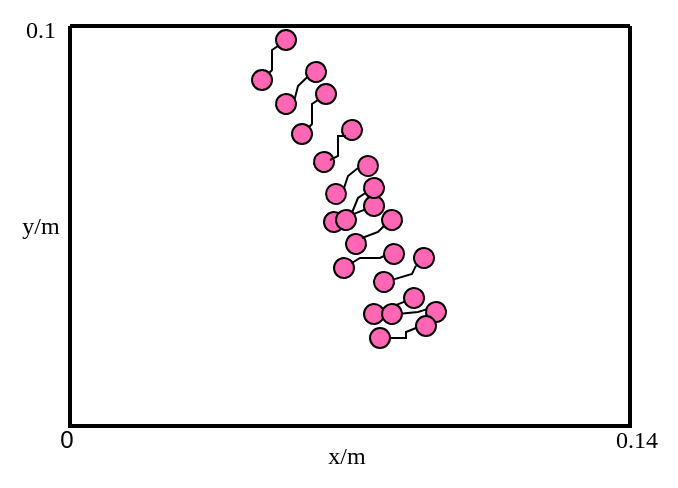 <mxfile version="21.1.7" type="github">
  <diagram id="y8hk2NV0odpmIzNBS5Js" name="第 1 页">
    <mxGraphModel dx="780" dy="414" grid="1" gridSize="10" guides="1" tooltips="1" connect="1" arrows="1" fold="1" page="1" pageScale="1" pageWidth="827" pageHeight="1169" math="0" shadow="0">
      <root>
        <mxCell id="0" />
        <mxCell id="1" parent="0" />
        <mxCell id="tH6fP_ZQo3fSNL9pGHCD-81" value="" style="swimlane;startSize=0;strokeWidth=2;" parent="1" vertex="1">
          <mxGeometry x="127" y="533" width="280" height="200" as="geometry">
            <mxRectangle x="120" y="280" width="50" height="40" as="alternateBounds" />
          </mxGeometry>
        </mxCell>
        <mxCell id="tH6fP_ZQo3fSNL9pGHCD-82" value="" style="group;rotation=40;" parent="tH6fP_ZQo3fSNL9pGHCD-81" vertex="1" connectable="0">
          <mxGeometry x="142" y="103" width="20" height="30" as="geometry" />
        </mxCell>
        <mxCell id="tH6fP_ZQo3fSNL9pGHCD-83" value="" style="ellipse;whiteSpace=wrap;html=1;aspect=fixed;fillColor=#FF66B3;rotation=40;" parent="tH6fP_ZQo3fSNL9pGHCD-82" vertex="1">
          <mxGeometry x="15" y="6" width="10" height="10" as="geometry" />
        </mxCell>
        <mxCell id="tH6fP_ZQo3fSNL9pGHCD-84" value="" style="ellipse;whiteSpace=wrap;html=1;aspect=fixed;fillColor=#FF66B3;rotation=40;" parent="tH6fP_ZQo3fSNL9pGHCD-82" vertex="1">
          <mxGeometry x="-10" y="13" width="10" height="10" as="geometry" />
        </mxCell>
        <mxCell id="tH6fP_ZQo3fSNL9pGHCD-86" value="" style="group;rotation=40;" parent="tH6fP_ZQo3fSNL9pGHCD-82" vertex="1" connectable="0">
          <mxGeometry x="-10" y="-24" width="20" height="30" as="geometry" />
        </mxCell>
        <mxCell id="tH6fP_ZQo3fSNL9pGHCD-87" value="" style="ellipse;whiteSpace=wrap;html=1;aspect=fixed;fillColor=#FF66B3;rotation=40;" parent="tH6fP_ZQo3fSNL9pGHCD-86" vertex="1">
          <mxGeometry x="15" y="6" width="10" height="10" as="geometry" />
        </mxCell>
        <mxCell id="tH6fP_ZQo3fSNL9pGHCD-88" value="" style="ellipse;whiteSpace=wrap;html=1;aspect=fixed;fillColor=#FF66B3;rotation=40;" parent="tH6fP_ZQo3fSNL9pGHCD-86" vertex="1">
          <mxGeometry x="-5" y="14" width="10" height="10" as="geometry" />
        </mxCell>
        <mxCell id="tH6fP_ZQo3fSNL9pGHCD-89" value="" style="endArrow=none;html=1;rounded=0;startArrow=none;" parent="tH6fP_ZQo3fSNL9pGHCD-86" source="tH6fP_ZQo3fSNL9pGHCD-88" target="tH6fP_ZQo3fSNL9pGHCD-87" edge="1">
          <mxGeometry width="50" height="50" relative="1" as="geometry">
            <mxPoint x="-33" y="51" as="sourcePoint" />
            <mxPoint x="37" y="44" as="targetPoint" />
          </mxGeometry>
        </mxCell>
        <mxCell id="tH6fP_ZQo3fSNL9pGHCD-90" value="" style="group;rotation=20;" parent="tH6fP_ZQo3fSNL9pGHCD-81" vertex="1" connectable="0">
          <mxGeometry x="131" y="62" width="20" height="30" as="geometry" />
        </mxCell>
        <mxCell id="tH6fP_ZQo3fSNL9pGHCD-91" value="" style="ellipse;whiteSpace=wrap;html=1;aspect=fixed;fillColor=#FF66B3;rotation=20;" parent="tH6fP_ZQo3fSNL9pGHCD-90" vertex="1">
          <mxGeometry x="13" y="3" width="10" height="10" as="geometry" />
        </mxCell>
        <mxCell id="tH6fP_ZQo3fSNL9pGHCD-92" value="" style="ellipse;whiteSpace=wrap;html=1;aspect=fixed;fillColor=#FF66B3;rotation=20;" parent="tH6fP_ZQo3fSNL9pGHCD-90" vertex="1">
          <mxGeometry x="-3" y="17" width="10" height="10" as="geometry" />
        </mxCell>
        <mxCell id="tH6fP_ZQo3fSNL9pGHCD-94" value="" style="group;rotation=15;" parent="tH6fP_ZQo3fSNL9pGHCD-90" vertex="1" connectable="0">
          <mxGeometry x="-7" y="-17" width="20" height="30" as="geometry" />
        </mxCell>
        <mxCell id="tH6fP_ZQo3fSNL9pGHCD-95" value="" style="ellipse;whiteSpace=wrap;html=1;aspect=fixed;fillColor=#FF66B3;rotation=15;" parent="tH6fP_ZQo3fSNL9pGHCD-94" vertex="1">
          <mxGeometry x="12" y="2" width="10" height="10" as="geometry" />
        </mxCell>
        <mxCell id="tH6fP_ZQo3fSNL9pGHCD-96" value="" style="ellipse;whiteSpace=wrap;html=1;aspect=fixed;fillColor=#FF66B3;rotation=15;" parent="tH6fP_ZQo3fSNL9pGHCD-94" vertex="1">
          <mxGeometry x="-2" y="18" width="10" height="10" as="geometry" />
        </mxCell>
        <mxCell id="tH6fP_ZQo3fSNL9pGHCD-98" value="" style="group;rotation=90;" parent="tH6fP_ZQo3fSNL9pGHCD-81" vertex="1" connectable="0">
          <mxGeometry x="112" y="29" width="20" height="30" as="geometry" />
        </mxCell>
        <mxCell id="tH6fP_ZQo3fSNL9pGHCD-99" value="" style="ellipse;whiteSpace=wrap;html=1;aspect=fixed;fillColor=#FF66B3;rotation=0;" parent="tH6fP_ZQo3fSNL9pGHCD-98" vertex="1">
          <mxGeometry x="11" width="10" height="10" as="geometry" />
        </mxCell>
        <mxCell id="tH6fP_ZQo3fSNL9pGHCD-100" value="" style="ellipse;whiteSpace=wrap;html=1;aspect=fixed;fillColor=#FF66B3;rotation=0;" parent="tH6fP_ZQo3fSNL9pGHCD-98" vertex="1">
          <mxGeometry x="-1" y="20" width="10" height="10" as="geometry" />
        </mxCell>
        <mxCell id="tH6fP_ZQo3fSNL9pGHCD-102" value="" style="group;rotation=105;" parent="tH6fP_ZQo3fSNL9pGHCD-81" vertex="1" connectable="0">
          <mxGeometry x="49" y="1" width="20" height="30" as="geometry" />
        </mxCell>
        <mxCell id="tH6fP_ZQo3fSNL9pGHCD-103" value="" style="ellipse;whiteSpace=wrap;html=1;aspect=fixed;fillColor=#FF66B3;rotation=15;" parent="tH6fP_ZQo3fSNL9pGHCD-102" vertex="1">
          <mxGeometry x="69" y="17" width="10" height="10" as="geometry" />
        </mxCell>
        <mxCell id="tH6fP_ZQo3fSNL9pGHCD-104" value="" style="ellipse;whiteSpace=wrap;html=1;aspect=fixed;fillColor=#FF66B3;rotation=15;" parent="tH6fP_ZQo3fSNL9pGHCD-102" vertex="1">
          <mxGeometry x="54" y="33" width="10" height="10" as="geometry" />
        </mxCell>
        <mxCell id="ptVCerYITjDNBRavVxPa-3" value="" style="endArrow=none;html=1;rounded=0;startArrow=none;exitX=1;exitY=0;exitDx=0;exitDy=0;entryX=0;entryY=1;entryDx=0;entryDy=0;" parent="tH6fP_ZQo3fSNL9pGHCD-102" source="tH6fP_ZQo3fSNL9pGHCD-104" target="tH6fP_ZQo3fSNL9pGHCD-103" edge="1">
          <mxGeometry width="50" height="50" relative="1" as="geometry">
            <mxPoint x="62" y="37" as="sourcePoint" />
            <mxPoint x="69" y="25" as="targetPoint" />
            <Array as="points">
              <mxPoint x="65" y="29" />
            </Array>
          </mxGeometry>
        </mxCell>
        <mxCell id="tH6fP_ZQo3fSNL9pGHCD-106" value="" style="group;rotation=15;" parent="1" vertex="1" connectable="0">
          <mxGeometry x="262" y="607" width="20" height="30" as="geometry" />
        </mxCell>
        <mxCell id="tH6fP_ZQo3fSNL9pGHCD-107" value="" style="ellipse;whiteSpace=wrap;html=1;aspect=fixed;fillColor=#FF66B3;rotation=15;" parent="tH6fP_ZQo3fSNL9pGHCD-106" vertex="1">
          <mxGeometry x="12" y="2" width="10" height="10" as="geometry" />
        </mxCell>
        <mxCell id="tH6fP_ZQo3fSNL9pGHCD-108" value="" style="ellipse;whiteSpace=wrap;html=1;aspect=fixed;fillColor=#FF66B3;rotation=15;" parent="tH6fP_ZQo3fSNL9pGHCD-106" vertex="1">
          <mxGeometry x="-2" y="18" width="10" height="10" as="geometry" />
        </mxCell>
        <mxCell id="ptVCerYITjDNBRavVxPa-15" value="" style="endArrow=none;html=1;rounded=0;startArrow=none;entryX=0;entryY=1;entryDx=0;entryDy=0;exitX=0.697;exitY=0.046;exitDx=0;exitDy=0;exitPerimeter=0;" parent="tH6fP_ZQo3fSNL9pGHCD-106" source="tH6fP_ZQo3fSNL9pGHCD-108" target="tH6fP_ZQo3fSNL9pGHCD-107" edge="1">
          <mxGeometry width="50" height="50" relative="1" as="geometry">
            <mxPoint x="6" y="20" as="sourcePoint" />
            <mxPoint x="13" y="13" as="targetPoint" />
            <Array as="points">
              <mxPoint x="9" y="12" />
            </Array>
          </mxGeometry>
        </mxCell>
        <mxCell id="tH6fP_ZQo3fSNL9pGHCD-110" value="" style="group;rotation=30;" parent="1" vertex="1" connectable="0">
          <mxGeometry x="269" y="621" width="20" height="30" as="geometry" />
        </mxCell>
        <mxCell id="tH6fP_ZQo3fSNL9pGHCD-111" value="" style="ellipse;whiteSpace=wrap;html=1;aspect=fixed;fillColor=#FF66B3;rotation=30;" parent="tH6fP_ZQo3fSNL9pGHCD-110" vertex="1">
          <mxGeometry x="14" y="4" width="10" height="10" as="geometry" />
        </mxCell>
        <mxCell id="tH6fP_ZQo3fSNL9pGHCD-112" value="" style="ellipse;whiteSpace=wrap;html=1;aspect=fixed;fillColor=#FF66B3;rotation=30;" parent="tH6fP_ZQo3fSNL9pGHCD-110" vertex="1">
          <mxGeometry x="-4" y="16" width="10" height="10" as="geometry" />
        </mxCell>
        <mxCell id="tH6fP_ZQo3fSNL9pGHCD-114" value="" style="group;rotation=40;" parent="1" vertex="1" connectable="0">
          <mxGeometry x="220" y="658" width="20" height="56" as="geometry" />
        </mxCell>
        <mxCell id="tH6fP_ZQo3fSNL9pGHCD-115" value="" style="ellipse;whiteSpace=wrap;html=1;aspect=fixed;fillColor=#FF66B3;rotation=40;" parent="tH6fP_ZQo3fSNL9pGHCD-114" vertex="1">
          <mxGeometry x="74" y="6" width="10" height="10" as="geometry" />
        </mxCell>
        <mxCell id="tH6fP_ZQo3fSNL9pGHCD-116" value="" style="ellipse;whiteSpace=wrap;html=1;aspect=fixed;fillColor=#FF66B3;rotation=40;" parent="tH6fP_ZQo3fSNL9pGHCD-114" vertex="1">
          <mxGeometry x="54" y="14" width="10" height="10" as="geometry" />
        </mxCell>
        <mxCell id="tH6fP_ZQo3fSNL9pGHCD-117" value="" style="endArrow=none;html=1;rounded=0;startArrow=none;" parent="tH6fP_ZQo3fSNL9pGHCD-114" source="tH6fP_ZQo3fSNL9pGHCD-116" target="tH6fP_ZQo3fSNL9pGHCD-115" edge="1">
          <mxGeometry width="50" height="50" relative="1" as="geometry">
            <mxPoint x="26" y="51" as="sourcePoint" />
            <mxPoint x="96" y="44" as="targetPoint" />
          </mxGeometry>
        </mxCell>
        <mxCell id="tH6fP_ZQo3fSNL9pGHCD-118" value="" style="group;rotation=60;" parent="tH6fP_ZQo3fSNL9pGHCD-114" vertex="1" connectable="0">
          <mxGeometry x="42" y="3" width="20" height="40" as="geometry" />
        </mxCell>
        <mxCell id="tH6fP_ZQo3fSNL9pGHCD-119" value="" style="ellipse;whiteSpace=wrap;html=1;aspect=fixed;fillColor=#FF66B3;rotation=60;" parent="tH6fP_ZQo3fSNL9pGHCD-118" vertex="1">
          <mxGeometry x="43" y="10" width="10" height="10" as="geometry" />
        </mxCell>
        <mxCell id="tH6fP_ZQo3fSNL9pGHCD-120" value="" style="ellipse;whiteSpace=wrap;html=1;aspect=fixed;fillColor=#FF66B3;rotation=60;" parent="tH6fP_ZQo3fSNL9pGHCD-118" vertex="1">
          <mxGeometry x="21" y="11" width="10" height="10" as="geometry" />
        </mxCell>
        <mxCell id="tH6fP_ZQo3fSNL9pGHCD-122" value="" style="group;rotation=135;" parent="tH6fP_ZQo3fSNL9pGHCD-118" vertex="1" connectable="0">
          <mxGeometry x="-11" y="10" width="20" height="30" as="geometry" />
        </mxCell>
        <mxCell id="tH6fP_ZQo3fSNL9pGHCD-123" value="" style="ellipse;whiteSpace=wrap;html=1;aspect=fixed;fillColor=#FF66B3;rotation=45;" parent="tH6fP_ZQo3fSNL9pGHCD-122" vertex="1">
          <mxGeometry x="49" y="7" width="10" height="10" as="geometry" />
        </mxCell>
        <mxCell id="tH6fP_ZQo3fSNL9pGHCD-124" value="" style="ellipse;whiteSpace=wrap;html=1;aspect=fixed;fillColor=#FF66B3;rotation=45;" parent="tH6fP_ZQo3fSNL9pGHCD-122" vertex="1">
          <mxGeometry x="26" y="13" width="10" height="10" as="geometry" />
        </mxCell>
        <mxCell id="ptVCerYITjDNBRavVxPa-23" value="" style="endArrow=none;html=1;rounded=0;startArrow=none;entryX=0;entryY=1;entryDx=0;entryDy=0;exitX=0.746;exitY=0.026;exitDx=0;exitDy=0;exitPerimeter=0;" parent="tH6fP_ZQo3fSNL9pGHCD-118" source="tH6fP_ZQo3fSNL9pGHCD-120" target="tH6fP_ZQo3fSNL9pGHCD-119" edge="1">
          <mxGeometry width="50" height="50" relative="1" as="geometry">
            <mxPoint x="31" y="18" as="sourcePoint" />
            <mxPoint x="42" y="12" as="targetPoint" />
            <Array as="points">
              <mxPoint x="39" y="15" />
            </Array>
          </mxGeometry>
        </mxCell>
        <mxCell id="tH6fP_ZQo3fSNL9pGHCD-126" value="" style="group;rotation=120;" parent="tH6fP_ZQo3fSNL9pGHCD-114" vertex="1" connectable="0">
          <mxGeometry x="64" y="-18" width="20" height="30" as="geometry" />
        </mxCell>
        <mxCell id="tH6fP_ZQo3fSNL9pGHCD-127" value="" style="ellipse;whiteSpace=wrap;html=1;aspect=fixed;fillColor=#FF66B3;rotation=30;" parent="tH6fP_ZQo3fSNL9pGHCD-126" vertex="1">
          <mxGeometry x="15" y="4" width="10" height="10" as="geometry" />
        </mxCell>
        <mxCell id="tH6fP_ZQo3fSNL9pGHCD-128" value="" style="ellipse;whiteSpace=wrap;html=1;aspect=fixed;fillColor=#FF66B3;rotation=30;" parent="tH6fP_ZQo3fSNL9pGHCD-126" vertex="1">
          <mxGeometry x="-5" y="16" width="10" height="10" as="geometry" />
        </mxCell>
        <mxCell id="ptVCerYITjDNBRavVxPa-18" value="" style="endArrow=none;html=1;rounded=0;startArrow=none;exitX=0.631;exitY=0.081;exitDx=0;exitDy=0;exitPerimeter=0;" parent="tH6fP_ZQo3fSNL9pGHCD-126" source="tH6fP_ZQo3fSNL9pGHCD-84" edge="1">
          <mxGeometry width="50" height="50" relative="1" as="geometry">
            <mxPoint x="-14" y="10" as="sourcePoint" />
            <mxPoint y="8" as="targetPoint" />
            <Array as="points">
              <mxPoint x="-12" y="9" />
              <mxPoint x="-2" y="9" />
            </Array>
          </mxGeometry>
        </mxCell>
        <mxCell id="ptVCerYITjDNBRavVxPa-22" value="" style="endArrow=none;html=1;rounded=0;startArrow=none;entryX=0.343;entryY=1.028;entryDx=0;entryDy=0;entryPerimeter=0;exitX=1;exitY=0;exitDx=0;exitDy=0;" parent="tH6fP_ZQo3fSNL9pGHCD-126" source="tH6fP_ZQo3fSNL9pGHCD-128" target="tH6fP_ZQo3fSNL9pGHCD-127" edge="1">
          <mxGeometry width="50" height="50" relative="1" as="geometry">
            <mxPoint x="6" y="20" as="sourcePoint" />
            <mxPoint x="17" y="14" as="targetPoint" />
            <Array as="points">
              <mxPoint x="14" y="17" />
            </Array>
          </mxGeometry>
        </mxCell>
        <mxCell id="tH6fP_ZQo3fSNL9pGHCD-130" value="" style="group;rotation=90;" parent="1" vertex="1" connectable="0">
          <mxGeometry x="219" y="535" width="20" height="30" as="geometry" />
        </mxCell>
        <mxCell id="tH6fP_ZQo3fSNL9pGHCD-131" value="" style="ellipse;whiteSpace=wrap;html=1;aspect=fixed;fillColor=#FF66B3;rotation=0;" parent="tH6fP_ZQo3fSNL9pGHCD-130" vertex="1">
          <mxGeometry x="11" width="10" height="10" as="geometry" />
        </mxCell>
        <mxCell id="tH6fP_ZQo3fSNL9pGHCD-132" value="" style="ellipse;whiteSpace=wrap;html=1;aspect=fixed;fillColor=#FF66B3;rotation=0;" parent="tH6fP_ZQo3fSNL9pGHCD-130" vertex="1">
          <mxGeometry x="-1" y="20" width="10" height="10" as="geometry" />
        </mxCell>
        <mxCell id="tH6fP_ZQo3fSNL9pGHCD-135" value="&lt;font face=&quot;Times New Roman&quot;&gt;x/m&lt;/font&gt;" style="text;html=1;align=center;verticalAlign=middle;resizable=0;points=[];autosize=1;strokeColor=none;fillColor=none;" parent="1" vertex="1">
          <mxGeometry x="245" y="733" width="40" height="30" as="geometry" />
        </mxCell>
        <mxCell id="tH6fP_ZQo3fSNL9pGHCD-136" value="&lt;font face=&quot;Times New Roman&quot;&gt;y/m&lt;/font&gt;" style="text;html=1;align=center;verticalAlign=middle;resizable=0;points=[];autosize=1;strokeColor=none;fillColor=none;" parent="1" vertex="1">
          <mxGeometry x="92" y="618" width="40" height="30" as="geometry" />
        </mxCell>
        <mxCell id="tH6fP_ZQo3fSNL9pGHCD-137" value="0" style="text;html=1;align=center;verticalAlign=middle;resizable=0;points=[];autosize=1;strokeColor=none;fillColor=none;" parent="1" vertex="1">
          <mxGeometry x="110" y="725" width="30" height="30" as="geometry" />
        </mxCell>
        <mxCell id="ptVCerYITjDNBRavVxPa-1" value="" style="endArrow=none;html=1;rounded=0;startArrow=none;exitX=1;exitY=0;exitDx=0;exitDy=0;" parent="1" source="tH6fP_ZQo3fSNL9pGHCD-132" edge="1">
          <mxGeometry width="50" height="50" relative="1" as="geometry">
            <mxPoint x="227" y="556" as="sourcePoint" />
            <mxPoint x="231" y="543" as="targetPoint" />
            <Array as="points">
              <mxPoint x="228" y="555" />
              <mxPoint x="228" y="545" />
            </Array>
          </mxGeometry>
        </mxCell>
        <mxCell id="ptVCerYITjDNBRavVxPa-6" value="" style="endArrow=none;html=1;rounded=0;startArrow=none;exitX=1;exitY=0;exitDx=0;exitDy=0;" parent="1" source="tH6fP_ZQo3fSNL9pGHCD-100" edge="1">
          <mxGeometry width="50" height="50" relative="1" as="geometry">
            <mxPoint x="250" y="580" as="sourcePoint" />
            <mxPoint x="251" y="570" as="targetPoint" />
            <Array as="points">
              <mxPoint x="248" y="582" />
              <mxPoint x="248" y="572" />
            </Array>
          </mxGeometry>
        </mxCell>
        <mxCell id="ptVCerYITjDNBRavVxPa-7" value="" style="endArrow=none;html=1;rounded=0;startArrow=none;exitX=0.764;exitY=0.326;exitDx=0;exitDy=0;exitPerimeter=0;" parent="1" source="tH6fP_ZQo3fSNL9pGHCD-96" edge="1">
          <mxGeometry width="50" height="50" relative="1" as="geometry">
            <mxPoint x="257" y="598" as="sourcePoint" />
            <mxPoint x="265" y="588" as="targetPoint" />
            <Array as="points">
              <mxPoint x="261" y="598" />
              <mxPoint x="261" y="592" />
              <mxPoint x="261" y="588" />
              <mxPoint x="261" y="588" />
            </Array>
          </mxGeometry>
        </mxCell>
        <mxCell id="ptVCerYITjDNBRavVxPa-12" value="" style="endArrow=none;html=1;rounded=0;startArrow=none;exitX=1;exitY=0;exitDx=0;exitDy=0;" parent="1" source="tH6fP_ZQo3fSNL9pGHCD-124" edge="1">
          <mxGeometry width="50" height="50" relative="1" as="geometry">
            <mxPoint x="288" y="689" as="sourcePoint" />
            <mxPoint x="300" y="684" as="targetPoint" />
            <Array as="points">
              <mxPoint x="295" y="689" />
              <mxPoint x="295" y="686" />
            </Array>
          </mxGeometry>
        </mxCell>
        <mxCell id="ptVCerYITjDNBRavVxPa-14" value="" style="endArrow=none;html=1;rounded=0;startArrow=none;exitX=1;exitY=0;exitDx=0;exitDy=0;entryX=0;entryY=1;entryDx=0;entryDy=0;" parent="1" edge="1">
          <mxGeometry width="50" height="50" relative="1" as="geometry">
            <mxPoint x="264" y="614" as="sourcePoint" />
            <mxPoint x="271" y="604" as="targetPoint" />
            <Array as="points">
              <mxPoint x="266" y="608" />
            </Array>
          </mxGeometry>
        </mxCell>
        <mxCell id="ptVCerYITjDNBRavVxPa-16" value="" style="endArrow=none;html=1;rounded=0;startArrow=none;" parent="1" edge="1">
          <mxGeometry width="50" height="50" relative="1" as="geometry">
            <mxPoint x="273" y="639" as="sourcePoint" />
            <mxPoint x="284" y="633" as="targetPoint" />
            <Array as="points">
              <mxPoint x="281" y="636" />
            </Array>
          </mxGeometry>
        </mxCell>
        <mxCell id="E8wW9WaIxJI9YUYMwT2M-1" value="&lt;font face=&quot;Times New Roman&quot;&gt;0.1&lt;/font&gt;" style="text;html=1;align=center;verticalAlign=middle;resizable=0;points=[];autosize=1;strokeColor=none;fillColor=none;" vertex="1" parent="1">
          <mxGeometry x="92" y="520" width="40" height="30" as="geometry" />
        </mxCell>
        <mxCell id="E8wW9WaIxJI9YUYMwT2M-2" value="&lt;font face=&quot;Times New Roman&quot;&gt;0.14&lt;/font&gt;" style="text;html=1;align=center;verticalAlign=middle;resizable=0;points=[];autosize=1;strokeColor=none;fillColor=none;" vertex="1" parent="1">
          <mxGeometry x="390" y="725" width="40" height="30" as="geometry" />
        </mxCell>
      </root>
    </mxGraphModel>
  </diagram>
</mxfile>
